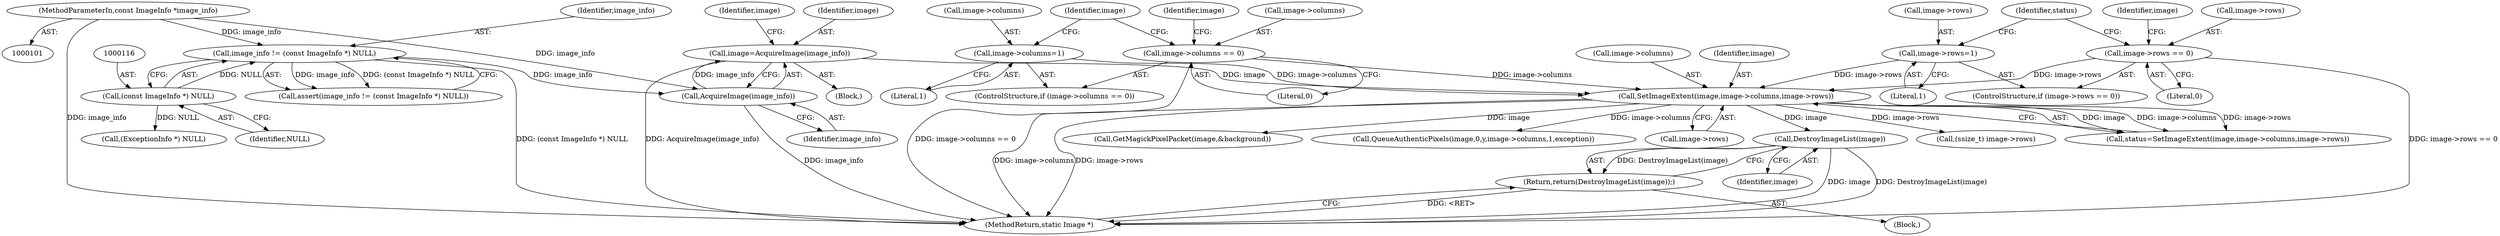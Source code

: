 digraph "0_ImageMagick_f6e9d0d9955e85bdd7540b251cd50d598dacc5e6_39@pointer" {
"1000199" [label="(Call,DestroyImageList(image))"];
"1000179" [label="(Call,SetImageExtent(image,image->columns,image->rows))"];
"1000151" [label="(Call,image=AcquireImage(image_info))"];
"1000153" [label="(Call,AcquireImage(image_info))"];
"1000113" [label="(Call,image_info != (const ImageInfo *) NULL)"];
"1000102" [label="(MethodParameterIn,const ImageInfo *image_info)"];
"1000115" [label="(Call,(const ImageInfo *) NULL)"];
"1000156" [label="(Call,image->columns == 0)"];
"1000161" [label="(Call,image->columns=1)"];
"1000167" [label="(Call,image->rows == 0)"];
"1000172" [label="(Call,image->rows=1)"];
"1000198" [label="(Return,return(DestroyImageList(image));)"];
"1000232" [label="(Call,(ssize_t) image->rows)"];
"1000178" [label="(Identifier,status)"];
"1000154" [label="(Identifier,image_info)"];
"1000112" [label="(Call,assert(image_info != (const ImageInfo *) NULL))"];
"1000181" [label="(Call,image->columns)"];
"1000177" [label="(Call,status=SetImageExtent(image,image->columns,image->rows))"];
"1000115" [label="(Call,(const ImageInfo *) NULL)"];
"1000114" [label="(Identifier,image_info)"];
"1000171" [label="(Literal,0)"];
"1000113" [label="(Call,image_info != (const ImageInfo *) NULL)"];
"1000104" [label="(Block,)"];
"1000155" [label="(ControlStructure,if (image->columns == 0))"];
"1000156" [label="(Call,image->columns == 0)"];
"1000173" [label="(Call,image->rows)"];
"1000172" [label="(Call,image->rows=1)"];
"1000198" [label="(Return,return(DestroyImageList(image));)"];
"1000206" [label="(Call,GetMagickPixelPacket(image,&background))"];
"1000163" [label="(Identifier,image)"];
"1000200" [label="(Identifier,image)"];
"1000162" [label="(Call,image->columns)"];
"1000157" [label="(Call,image->columns)"];
"1000191" [label="(Block,)"];
"1000160" [label="(Literal,0)"];
"1000166" [label="(ControlStructure,if (image->rows == 0))"];
"1000117" [label="(Identifier,NULL)"];
"1000176" [label="(Literal,1)"];
"1000152" [label="(Identifier,image)"];
"1000174" [label="(Identifier,image)"];
"1000153" [label="(Call,AcquireImage(image_info))"];
"1000167" [label="(Call,image->rows == 0)"];
"1000242" [label="(Call,QueueAuthenticPixels(image,0,y,image->columns,1,exception))"];
"1000151" [label="(Call,image=AcquireImage(image_info))"];
"1000142" [label="(Call,(ExceptionInfo *) NULL)"];
"1000102" [label="(MethodParameterIn,const ImageInfo *image_info)"];
"1000158" [label="(Identifier,image)"];
"1000199" [label="(Call,DestroyImageList(image))"];
"1000168" [label="(Call,image->rows)"];
"1000180" [label="(Identifier,image)"];
"1000296" [label="(MethodReturn,static Image *)"];
"1000179" [label="(Call,SetImageExtent(image,image->columns,image->rows))"];
"1000165" [label="(Literal,1)"];
"1000169" [label="(Identifier,image)"];
"1000184" [label="(Call,image->rows)"];
"1000161" [label="(Call,image->columns=1)"];
"1000199" -> "1000198"  [label="AST: "];
"1000199" -> "1000200"  [label="CFG: "];
"1000200" -> "1000199"  [label="AST: "];
"1000198" -> "1000199"  [label="CFG: "];
"1000199" -> "1000296"  [label="DDG: image"];
"1000199" -> "1000296"  [label="DDG: DestroyImageList(image)"];
"1000199" -> "1000198"  [label="DDG: DestroyImageList(image)"];
"1000179" -> "1000199"  [label="DDG: image"];
"1000179" -> "1000177"  [label="AST: "];
"1000179" -> "1000184"  [label="CFG: "];
"1000180" -> "1000179"  [label="AST: "];
"1000181" -> "1000179"  [label="AST: "];
"1000184" -> "1000179"  [label="AST: "];
"1000177" -> "1000179"  [label="CFG: "];
"1000179" -> "1000296"  [label="DDG: image->columns"];
"1000179" -> "1000296"  [label="DDG: image->rows"];
"1000179" -> "1000177"  [label="DDG: image"];
"1000179" -> "1000177"  [label="DDG: image->columns"];
"1000179" -> "1000177"  [label="DDG: image->rows"];
"1000151" -> "1000179"  [label="DDG: image"];
"1000156" -> "1000179"  [label="DDG: image->columns"];
"1000161" -> "1000179"  [label="DDG: image->columns"];
"1000167" -> "1000179"  [label="DDG: image->rows"];
"1000172" -> "1000179"  [label="DDG: image->rows"];
"1000179" -> "1000206"  [label="DDG: image"];
"1000179" -> "1000232"  [label="DDG: image->rows"];
"1000179" -> "1000242"  [label="DDG: image->columns"];
"1000151" -> "1000104"  [label="AST: "];
"1000151" -> "1000153"  [label="CFG: "];
"1000152" -> "1000151"  [label="AST: "];
"1000153" -> "1000151"  [label="AST: "];
"1000158" -> "1000151"  [label="CFG: "];
"1000151" -> "1000296"  [label="DDG: AcquireImage(image_info)"];
"1000153" -> "1000151"  [label="DDG: image_info"];
"1000153" -> "1000154"  [label="CFG: "];
"1000154" -> "1000153"  [label="AST: "];
"1000153" -> "1000296"  [label="DDG: image_info"];
"1000113" -> "1000153"  [label="DDG: image_info"];
"1000102" -> "1000153"  [label="DDG: image_info"];
"1000113" -> "1000112"  [label="AST: "];
"1000113" -> "1000115"  [label="CFG: "];
"1000114" -> "1000113"  [label="AST: "];
"1000115" -> "1000113"  [label="AST: "];
"1000112" -> "1000113"  [label="CFG: "];
"1000113" -> "1000296"  [label="DDG: (const ImageInfo *) NULL"];
"1000113" -> "1000112"  [label="DDG: image_info"];
"1000113" -> "1000112"  [label="DDG: (const ImageInfo *) NULL"];
"1000102" -> "1000113"  [label="DDG: image_info"];
"1000115" -> "1000113"  [label="DDG: NULL"];
"1000102" -> "1000101"  [label="AST: "];
"1000102" -> "1000296"  [label="DDG: image_info"];
"1000115" -> "1000117"  [label="CFG: "];
"1000116" -> "1000115"  [label="AST: "];
"1000117" -> "1000115"  [label="AST: "];
"1000115" -> "1000142"  [label="DDG: NULL"];
"1000156" -> "1000155"  [label="AST: "];
"1000156" -> "1000160"  [label="CFG: "];
"1000157" -> "1000156"  [label="AST: "];
"1000160" -> "1000156"  [label="AST: "];
"1000163" -> "1000156"  [label="CFG: "];
"1000169" -> "1000156"  [label="CFG: "];
"1000156" -> "1000296"  [label="DDG: image->columns == 0"];
"1000161" -> "1000155"  [label="AST: "];
"1000161" -> "1000165"  [label="CFG: "];
"1000162" -> "1000161"  [label="AST: "];
"1000165" -> "1000161"  [label="AST: "];
"1000169" -> "1000161"  [label="CFG: "];
"1000167" -> "1000166"  [label="AST: "];
"1000167" -> "1000171"  [label="CFG: "];
"1000168" -> "1000167"  [label="AST: "];
"1000171" -> "1000167"  [label="AST: "];
"1000174" -> "1000167"  [label="CFG: "];
"1000178" -> "1000167"  [label="CFG: "];
"1000167" -> "1000296"  [label="DDG: image->rows == 0"];
"1000172" -> "1000166"  [label="AST: "];
"1000172" -> "1000176"  [label="CFG: "];
"1000173" -> "1000172"  [label="AST: "];
"1000176" -> "1000172"  [label="AST: "];
"1000178" -> "1000172"  [label="CFG: "];
"1000198" -> "1000191"  [label="AST: "];
"1000296" -> "1000198"  [label="CFG: "];
"1000198" -> "1000296"  [label="DDG: <RET>"];
}
